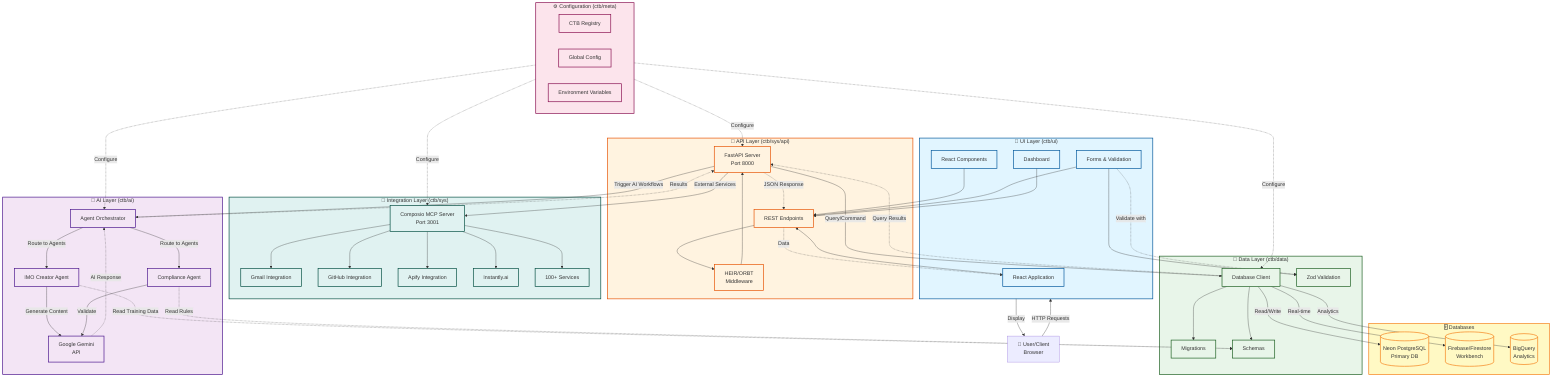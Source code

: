 %% IMO Creator - System Architecture Diagram
%% Purpose: Visual representation of data ↔ AI ↔ UI flow
%% Last Updated: 2025-10-23

graph TB
    %% External Users
    User[👤 User/Client<br/>Browser]

    %% Frontend Layer (UI)
    subgraph UI["🎨 UI Layer (ctb/ui)"]
        ReactApp[React Application]
        Components[React Components]
        Forms[Forms & Validation]
        Dashboard[Dashboard]
    end

    %% API Layer (SYS)
    subgraph API["🔧 API Layer (ctb/sys/api)"]
        FastAPI[FastAPI Server<br/>Port 8000]
        HEIRMiddleware[HEIR/ORBT<br/>Middleware]
        APIEndpoints[REST Endpoints]
    end

    %% AI Layer
    subgraph AI["🤖 AI Layer (ctb/ai)"]
        Orchestrator[Agent Orchestrator]
        IMOCreator[IMO Creator Agent]
        ComplianceAgent[Compliance Agent]
        GeminiModel[Google Gemini<br/>API]
    end

    %% Integration Layer (SYS)
    subgraph Integration["🔌 Integration Layer (ctb/sys)"]
        ComposioMCP[Composio MCP Server<br/>Port 3001]
        Gmail[Gmail Integration]
        GitHub[GitHub Integration]
        Apify[Apify Integration]
        Instantly[Instantly.ai]
        Other[100+ Services]
    end

    %% Data Layer
    subgraph Data["💾 Data Layer (ctb/data)"]
        DBClient[Database Client]
        Migrations[Migrations]
        Schemas[Schemas]
        Validation[Zod Validation]
    end

    %% Databases
    subgraph Databases["🗄️ Databases"]
        Neon[(Neon PostgreSQL<br/>Primary DB)]
        Firebase[(Firebase/Firestore<br/>Workbench)]
        BigQuery[(BigQuery<br/>Analytics)]
    end

    %% Configuration (META)
    subgraph Config["⚙️ Configuration (ctb/meta)"]
        Registry[CTB Registry]
        GlobalConfig[Global Config]
        EnvVars[Environment Variables]
    end

    %% User Interactions
    User -->|HTTP Requests| UI
    UI -->|Display| User

    %% UI to API
    ReactApp --> APIEndpoints
    Components --> APIEndpoints
    Forms --> APIEndpoints
    Dashboard --> APIEndpoints

    %% API to Middleware
    APIEndpoints --> HEIRMiddleware
    HEIRMiddleware --> FastAPI

    %% API to AI
    FastAPI -->|Trigger AI Workflows| Orchestrator
    Orchestrator -->|Route to Agents| IMOCreator
    Orchestrator -->|Route to Agents| ComplianceAgent
    IMOCreator -->|Generate Content| GeminiModel
    ComplianceAgent -->|Validate| GeminiModel

    %% API to Integrations
    FastAPI -->|External Services| ComposioMCP
    ComposioMCP --> Gmail
    ComposioMCP --> GitHub
    ComposioMCP --> Apify
    ComposioMCP --> Instantly
    ComposioMCP --> Other

    %% API to Data
    FastAPI -->|Query/Command| DBClient

    %% Data Layer Internals
    DBClient --> Migrations
    DBClient --> Schemas
    Forms --> Validation

    %% Data to Databases
    DBClient -->|Read/Write| Neon
    DBClient -->|Real-time| Firebase
    DBClient -->|Analytics| BigQuery

    %% AI to Data (Training)
    IMOCreator -.->|Read Training Data| Schemas
    ComplianceAgent -.->|Read Rules| Schemas

    %% UI to Data (Validation)
    Forms -.->|Validate with| Validation

    %% Configuration to All
    Config -.->|Configure| FastAPI
    Config -.->|Configure| DBClient
    Config -.->|Configure| ComposioMCP
    Config -.->|Configure| Orchestrator

    %% Return Flows
    GeminiModel -.->|AI Response| Orchestrator
    Orchestrator -.->|Results| FastAPI
    FastAPI -.->|JSON Response| APIEndpoints
    APIEndpoints -.->|Data| ReactApp
    DBClient -.->|Query Results| FastAPI

    %% Styling
    classDef uiClass fill:#e1f5ff,stroke:#01579b,stroke-width:2px
    classDef apiClass fill:#fff3e0,stroke:#e65100,stroke-width:2px
    classDef aiClass fill:#f3e5f5,stroke:#4a148c,stroke-width:2px
    classDef dataClass fill:#e8f5e9,stroke:#1b5e20,stroke-width:2px
    classDef dbClass fill:#fff9c4,stroke:#f57f17,stroke-width:2px
    classDef configClass fill:#fce4ec,stroke:#880e4f,stroke-width:2px
    classDef integrationClass fill:#e0f2f1,stroke:#004d40,stroke-width:2px

    class UI,ReactApp,Components,Forms,Dashboard uiClass
    class API,FastAPI,HEIRMiddleware,APIEndpoints apiClass
    class AI,Orchestrator,IMOCreator,ComplianceAgent,GeminiModel aiClass
    class Data,DBClient,Migrations,Schemas,Validation dataClass
    class Databases,Neon,Firebase,BigQuery dbClass
    class Config,Registry,GlobalConfig,EnvVars configClass
    class Integration,ComposioMCP,Gmail,GitHub,Apify,Instantly,Other integrationClass